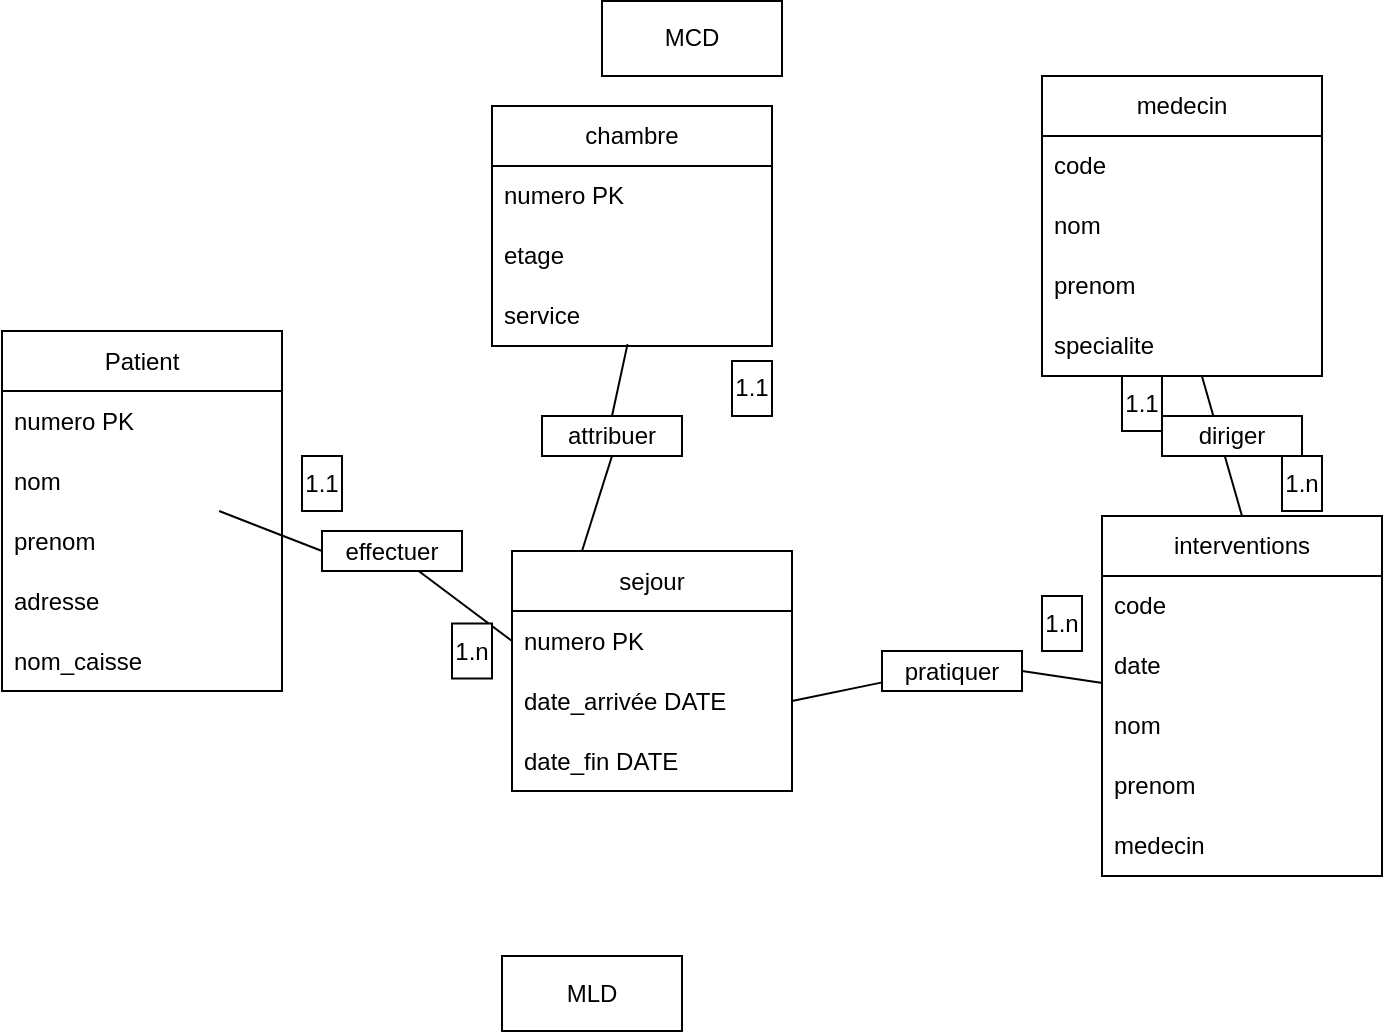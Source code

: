 <mxfile>
    <diagram id="z63TP1r9Sv0g4nrpihj1" name="Page-1">
        <mxGraphModel dx="616" dy="418" grid="1" gridSize="10" guides="1" tooltips="1" connect="1" arrows="1" fold="1" page="1" pageScale="1" pageWidth="850" pageHeight="1100" math="0" shadow="0">
            <root>
                <mxCell id="0"/>
                <mxCell id="1" parent="0"/>
                <mxCell id="37" style="edgeStyle=none;html=1;exitX=0.5;exitY=0;exitDx=0;exitDy=0;entryX=0.571;entryY=1;entryDx=0;entryDy=0;entryPerimeter=0;endArrow=none;endFill=0;" parent="1" source="16" target="25" edge="1">
                    <mxGeometry relative="1" as="geometry"/>
                </mxCell>
                <mxCell id="16" value="interventions" style="swimlane;fontStyle=0;childLayout=stackLayout;horizontal=1;startSize=30;horizontalStack=0;resizeParent=1;resizeParentMax=0;resizeLast=0;collapsible=1;marginBottom=0;whiteSpace=wrap;html=1;" parent="1" vertex="1">
                    <mxGeometry x="590" y="260" width="140" height="180" as="geometry"/>
                </mxCell>
                <mxCell id="17" value="code&amp;nbsp;" style="text;strokeColor=none;fillColor=none;align=left;verticalAlign=middle;spacingLeft=4;spacingRight=4;overflow=hidden;points=[[0,0.5],[1,0.5]];portConstraint=eastwest;rotatable=0;whiteSpace=wrap;html=1;" parent="16" vertex="1">
                    <mxGeometry y="30" width="140" height="30" as="geometry"/>
                </mxCell>
                <mxCell id="18" value="date" style="text;strokeColor=none;fillColor=none;align=left;verticalAlign=middle;spacingLeft=4;spacingRight=4;overflow=hidden;points=[[0,0.5],[1,0.5]];portConstraint=eastwest;rotatable=0;whiteSpace=wrap;html=1;" parent="16" vertex="1">
                    <mxGeometry y="60" width="140" height="30" as="geometry"/>
                </mxCell>
                <mxCell id="20" value="nom" style="text;strokeColor=none;fillColor=none;align=left;verticalAlign=middle;spacingLeft=4;spacingRight=4;overflow=hidden;points=[[0,0.5],[1,0.5]];portConstraint=eastwest;rotatable=0;whiteSpace=wrap;html=1;" parent="16" vertex="1">
                    <mxGeometry y="90" width="140" height="30" as="geometry"/>
                </mxCell>
                <mxCell id="19" value="prenom" style="text;strokeColor=none;fillColor=none;align=left;verticalAlign=middle;spacingLeft=4;spacingRight=4;overflow=hidden;points=[[0,0.5],[1,0.5]];portConstraint=eastwest;rotatable=0;whiteSpace=wrap;html=1;" parent="16" vertex="1">
                    <mxGeometry y="120" width="140" height="30" as="geometry"/>
                </mxCell>
                <mxCell id="21" value="medecin" style="text;strokeColor=none;fillColor=none;align=left;verticalAlign=middle;spacingLeft=4;spacingRight=4;overflow=hidden;points=[[0,0.5],[1,0.5]];portConstraint=eastwest;rotatable=0;whiteSpace=wrap;html=1;" parent="16" vertex="1">
                    <mxGeometry y="150" width="140" height="30" as="geometry"/>
                </mxCell>
                <mxCell id="22" value="medecin" style="swimlane;fontStyle=0;childLayout=stackLayout;horizontal=1;startSize=30;horizontalStack=0;resizeParent=1;resizeParentMax=0;resizeLast=0;collapsible=1;marginBottom=0;whiteSpace=wrap;html=1;" parent="1" vertex="1">
                    <mxGeometry x="560" y="40" width="140" height="150" as="geometry"/>
                </mxCell>
                <mxCell id="23" value="code" style="text;strokeColor=none;fillColor=none;align=left;verticalAlign=middle;spacingLeft=4;spacingRight=4;overflow=hidden;points=[[0,0.5],[1,0.5]];portConstraint=eastwest;rotatable=0;whiteSpace=wrap;html=1;" parent="22" vertex="1">
                    <mxGeometry y="30" width="140" height="30" as="geometry"/>
                </mxCell>
                <mxCell id="24" value="nom" style="text;strokeColor=none;fillColor=none;align=left;verticalAlign=middle;spacingLeft=4;spacingRight=4;overflow=hidden;points=[[0,0.5],[1,0.5]];portConstraint=eastwest;rotatable=0;whiteSpace=wrap;html=1;" parent="22" vertex="1">
                    <mxGeometry y="60" width="140" height="30" as="geometry"/>
                </mxCell>
                <mxCell id="26" value="prenom" style="text;strokeColor=none;fillColor=none;align=left;verticalAlign=middle;spacingLeft=4;spacingRight=4;overflow=hidden;points=[[0,0.5],[1,0.5]];portConstraint=eastwest;rotatable=0;whiteSpace=wrap;html=1;" parent="22" vertex="1">
                    <mxGeometry y="90" width="140" height="30" as="geometry"/>
                </mxCell>
                <mxCell id="25" value="specialite" style="text;strokeColor=none;fillColor=none;align=left;verticalAlign=middle;spacingLeft=4;spacingRight=4;overflow=hidden;points=[[0,0.5],[1,0.5]];portConstraint=eastwest;rotatable=0;whiteSpace=wrap;html=1;" parent="22" vertex="1">
                    <mxGeometry y="120" width="140" height="30" as="geometry"/>
                </mxCell>
                <mxCell id="38" value="diriger" style="rounded=0;whiteSpace=wrap;html=1;" parent="1" vertex="1">
                    <mxGeometry x="620" y="210" width="70" height="20" as="geometry"/>
                </mxCell>
                <mxCell id="47" value="1.n" style="rounded=0;whiteSpace=wrap;html=1;" parent="1" vertex="1">
                    <mxGeometry x="680" y="230" width="20" height="27.5" as="geometry"/>
                </mxCell>
                <mxCell id="49" value="1.1" style="rounded=0;whiteSpace=wrap;html=1;" parent="1" vertex="1">
                    <mxGeometry x="600" y="190" width="20" height="27.5" as="geometry"/>
                </mxCell>
                <mxCell id="50" value="MCD" style="rounded=0;whiteSpace=wrap;html=1;" parent="1" vertex="1">
                    <mxGeometry x="340" y="2.5" width="90" height="37.5" as="geometry"/>
                </mxCell>
                <mxCell id="51" value="MLD" style="rounded=0;whiteSpace=wrap;html=1;" parent="1" vertex="1">
                    <mxGeometry x="290" y="480" width="90" height="37.5" as="geometry"/>
                </mxCell>
                <mxCell id="112" style="edgeStyle=none;html=1;exitX=0.25;exitY=0;exitDx=0;exitDy=0;entryX=0.5;entryY=1;entryDx=0;entryDy=0;endArrow=none;endFill=0;" edge="1" parent="1" source="90" target="107">
                    <mxGeometry relative="1" as="geometry"/>
                </mxCell>
                <mxCell id="90" value="sejour" style="swimlane;fontStyle=0;childLayout=stackLayout;horizontal=1;startSize=30;horizontalStack=0;resizeParent=1;resizeParentMax=0;resizeLast=0;collapsible=1;marginBottom=0;whiteSpace=wrap;html=1;" vertex="1" parent="1">
                    <mxGeometry x="295" y="277.5" width="140" height="120" as="geometry"/>
                </mxCell>
                <mxCell id="91" value="numero PK" style="text;strokeColor=none;fillColor=none;align=left;verticalAlign=middle;spacingLeft=4;spacingRight=4;overflow=hidden;points=[[0,0.5],[1,0.5]];portConstraint=eastwest;rotatable=0;whiteSpace=wrap;html=1;" vertex="1" parent="90">
                    <mxGeometry y="30" width="140" height="30" as="geometry"/>
                </mxCell>
                <mxCell id="92" value="date_arrivée DATE" style="text;strokeColor=none;fillColor=none;align=left;verticalAlign=middle;spacingLeft=4;spacingRight=4;overflow=hidden;points=[[0,0.5],[1,0.5]];portConstraint=eastwest;rotatable=0;whiteSpace=wrap;html=1;" vertex="1" parent="90">
                    <mxGeometry y="60" width="140" height="30" as="geometry"/>
                </mxCell>
                <mxCell id="93" value="date_fin DATE" style="text;strokeColor=none;fillColor=none;align=left;verticalAlign=middle;spacingLeft=4;spacingRight=4;overflow=hidden;points=[[0,0.5],[1,0.5]];portConstraint=eastwest;rotatable=0;whiteSpace=wrap;html=1;" vertex="1" parent="90">
                    <mxGeometry y="90" width="140" height="30" as="geometry"/>
                </mxCell>
                <mxCell id="106" style="edgeStyle=none;html=1;exitX=0.5;exitY=0;exitDx=0;exitDy=0;entryX=0.484;entryY=0.969;entryDx=0;entryDy=0;entryPerimeter=0;endArrow=none;endFill=0;startArrow=none;" edge="1" parent="1" source="107" target="105">
                    <mxGeometry relative="1" as="geometry"/>
                </mxCell>
                <mxCell id="94" value="Patient" style="swimlane;fontStyle=0;childLayout=stackLayout;horizontal=1;startSize=30;horizontalStack=0;resizeParent=1;resizeParentMax=0;resizeLast=0;collapsible=1;marginBottom=0;whiteSpace=wrap;html=1;" vertex="1" parent="1">
                    <mxGeometry x="40" y="167.5" width="140" height="180" as="geometry"/>
                </mxCell>
                <mxCell id="95" value="numero PK" style="text;strokeColor=none;fillColor=none;align=left;verticalAlign=middle;spacingLeft=4;spacingRight=4;overflow=hidden;points=[[0,0.5],[1,0.5]];portConstraint=eastwest;rotatable=0;whiteSpace=wrap;html=1;" vertex="1" parent="94">
                    <mxGeometry y="30" width="140" height="30" as="geometry"/>
                </mxCell>
                <mxCell id="96" value="nom" style="text;strokeColor=none;fillColor=none;align=left;verticalAlign=middle;spacingLeft=4;spacingRight=4;overflow=hidden;points=[[0,0.5],[1,0.5]];portConstraint=eastwest;rotatable=0;whiteSpace=wrap;html=1;" vertex="1" parent="94">
                    <mxGeometry y="60" width="140" height="30" as="geometry"/>
                </mxCell>
                <mxCell id="97" value="prenom" style="text;strokeColor=none;fillColor=none;align=left;verticalAlign=middle;spacingLeft=4;spacingRight=4;overflow=hidden;points=[[0,0.5],[1,0.5]];portConstraint=eastwest;rotatable=0;whiteSpace=wrap;html=1;" vertex="1" parent="94">
                    <mxGeometry y="90" width="140" height="30" as="geometry"/>
                </mxCell>
                <mxCell id="98" value="adresse" style="text;strokeColor=none;fillColor=none;align=left;verticalAlign=middle;spacingLeft=4;spacingRight=4;overflow=hidden;points=[[0,0.5],[1,0.5]];portConstraint=eastwest;rotatable=0;whiteSpace=wrap;html=1;" vertex="1" parent="94">
                    <mxGeometry y="120" width="140" height="30" as="geometry"/>
                </mxCell>
                <mxCell id="99" value="nom_caisse" style="text;strokeColor=none;fillColor=none;align=left;verticalAlign=middle;spacingLeft=4;spacingRight=4;overflow=hidden;points=[[0,0.5],[1,0.5]];portConstraint=eastwest;rotatable=0;whiteSpace=wrap;html=1;" vertex="1" parent="94">
                    <mxGeometry y="150" width="140" height="30" as="geometry"/>
                </mxCell>
                <mxCell id="102" value="chambre" style="swimlane;fontStyle=0;childLayout=stackLayout;horizontal=1;startSize=30;horizontalStack=0;resizeParent=1;resizeParentMax=0;resizeLast=0;collapsible=1;marginBottom=0;whiteSpace=wrap;html=1;" vertex="1" parent="1">
                    <mxGeometry x="285" y="55" width="140" height="120" as="geometry"/>
                </mxCell>
                <mxCell id="103" value="numero PK" style="text;strokeColor=none;fillColor=none;align=left;verticalAlign=middle;spacingLeft=4;spacingRight=4;overflow=hidden;points=[[0,0.5],[1,0.5]];portConstraint=eastwest;rotatable=0;whiteSpace=wrap;html=1;" vertex="1" parent="102">
                    <mxGeometry y="30" width="140" height="30" as="geometry"/>
                </mxCell>
                <mxCell id="104" value="etage" style="text;strokeColor=none;fillColor=none;align=left;verticalAlign=middle;spacingLeft=4;spacingRight=4;overflow=hidden;points=[[0,0.5],[1,0.5]];portConstraint=eastwest;rotatable=0;whiteSpace=wrap;html=1;" vertex="1" parent="102">
                    <mxGeometry y="60" width="140" height="30" as="geometry"/>
                </mxCell>
                <mxCell id="105" value="service" style="text;strokeColor=none;fillColor=none;align=left;verticalAlign=middle;spacingLeft=4;spacingRight=4;overflow=hidden;points=[[0,0.5],[1,0.5]];portConstraint=eastwest;rotatable=0;whiteSpace=wrap;html=1;" vertex="1" parent="102">
                    <mxGeometry y="90" width="140" height="30" as="geometry"/>
                </mxCell>
                <mxCell id="107" value="attribuer" style="rounded=0;whiteSpace=wrap;html=1;" vertex="1" parent="1">
                    <mxGeometry x="310" y="210" width="70" height="20" as="geometry"/>
                </mxCell>
                <mxCell id="111" style="edgeStyle=none;html=1;entryX=0;entryY=0.5;entryDx=0;entryDy=0;endArrow=none;endFill=0;startArrow=none;" edge="1" parent="1" source="109" target="91">
                    <mxGeometry relative="1" as="geometry"/>
                </mxCell>
                <mxCell id="113" style="edgeStyle=none;html=1;exitX=1;exitY=0.5;exitDx=0;exitDy=0;entryX=0.002;entryY=0.784;entryDx=0;entryDy=0;entryPerimeter=0;endArrow=none;endFill=0;startArrow=none;" edge="1" parent="1" source="116" target="18">
                    <mxGeometry relative="1" as="geometry"/>
                </mxCell>
                <mxCell id="115" value="" style="edgeStyle=none;html=1;entryX=0;entryY=0.5;entryDx=0;entryDy=0;endArrow=none;endFill=0;" edge="1" parent="1" source="96" target="109">
                    <mxGeometry relative="1" as="geometry">
                        <mxPoint x="147.143" y="340" as="sourcePoint"/>
                        <mxPoint x="315" y="302.5" as="targetPoint"/>
                    </mxGeometry>
                </mxCell>
                <mxCell id="109" value="effectuer" style="rounded=0;whiteSpace=wrap;html=1;" vertex="1" parent="1">
                    <mxGeometry x="200" y="267.5" width="70" height="20" as="geometry"/>
                </mxCell>
                <mxCell id="117" value="" style="edgeStyle=none;html=1;exitX=1;exitY=0.5;exitDx=0;exitDy=0;entryX=0.002;entryY=0.784;entryDx=0;entryDy=0;entryPerimeter=0;endArrow=none;endFill=0;" edge="1" parent="1" source="92" target="116">
                    <mxGeometry relative="1" as="geometry">
                        <mxPoint x="455" y="332.5" as="sourcePoint"/>
                        <mxPoint x="590.28" y="343.52" as="targetPoint"/>
                    </mxGeometry>
                </mxCell>
                <mxCell id="116" value="pratiquer" style="rounded=0;whiteSpace=wrap;html=1;" vertex="1" parent="1">
                    <mxGeometry x="480" y="327.5" width="70" height="20" as="geometry"/>
                </mxCell>
                <mxCell id="118" value="1.1" style="rounded=0;whiteSpace=wrap;html=1;" vertex="1" parent="1">
                    <mxGeometry x="190" y="230" width="20" height="27.5" as="geometry"/>
                </mxCell>
                <mxCell id="119" value="1.n" style="rounded=0;whiteSpace=wrap;html=1;" vertex="1" parent="1">
                    <mxGeometry x="265" y="313.75" width="20" height="27.5" as="geometry"/>
                </mxCell>
                <mxCell id="120" value="1.1" style="rounded=0;whiteSpace=wrap;html=1;" vertex="1" parent="1">
                    <mxGeometry x="405" y="182.5" width="20" height="27.5" as="geometry"/>
                </mxCell>
                <mxCell id="121" value="1.n" style="rounded=0;whiteSpace=wrap;html=1;" vertex="1" parent="1">
                    <mxGeometry x="560" y="300" width="20" height="27.5" as="geometry"/>
                </mxCell>
            </root>
        </mxGraphModel>
    </diagram>
</mxfile>